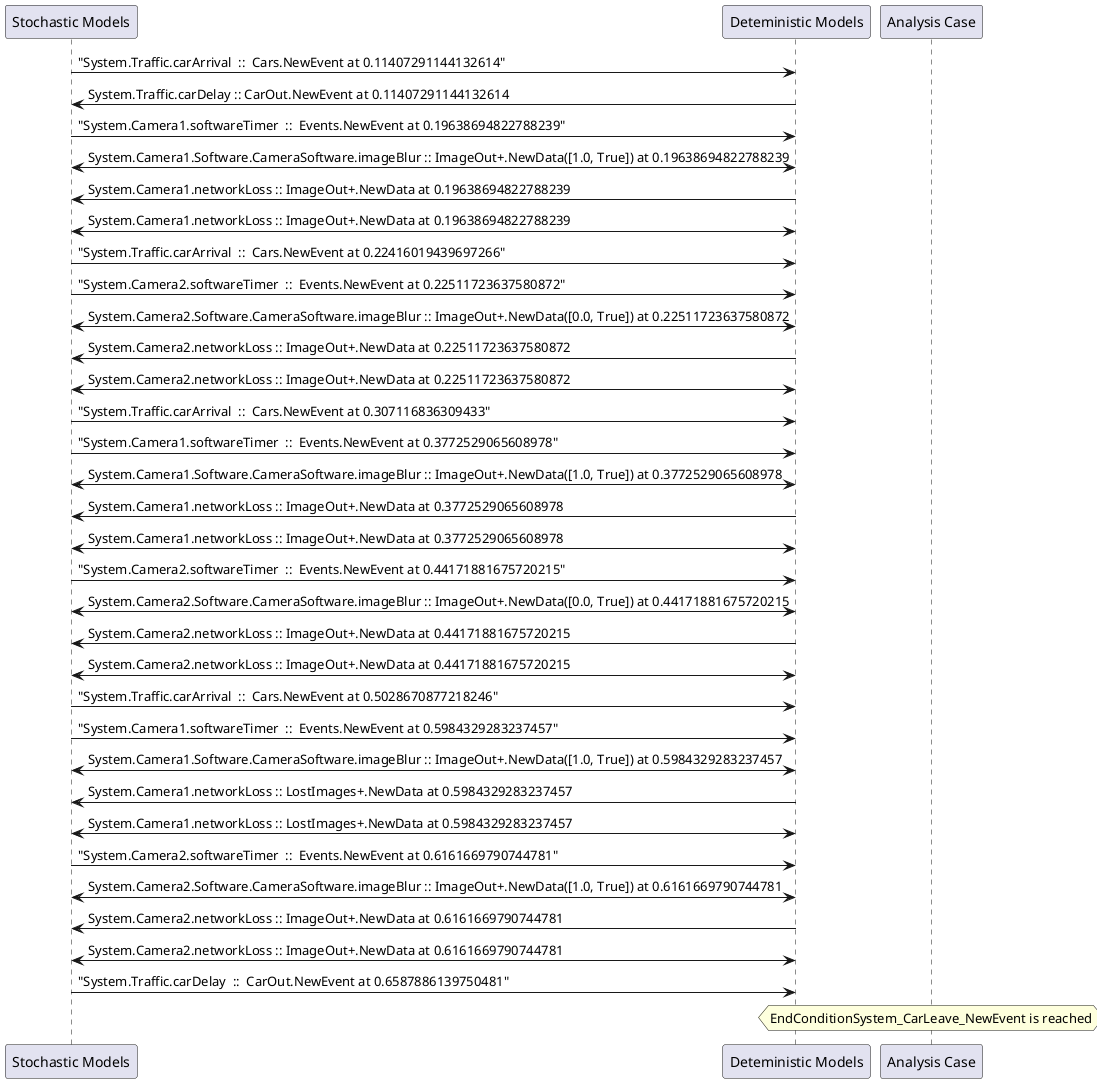 
	@startuml
	participant "Stochastic Models" as stochmodel
	participant "Deteministic Models" as detmodel
	participant "Analysis Case" as analysis
	{25378_stop} stochmodel -> detmodel : "System.Traffic.carArrival  ::  Cars.NewEvent at 0.11407291144132614"
{25389_start} detmodel -> stochmodel : System.Traffic.carDelay :: CarOut.NewEvent at 0.11407291144132614
{25347_stop} stochmodel -> detmodel : "System.Camera1.softwareTimer  ::  Events.NewEvent at 0.19638694822788239"
detmodel <-> stochmodel : System.Camera1.Software.CameraSoftware.imageBlur :: ImageOut+.NewData([1.0, True]) at 0.19638694822788239
detmodel -> stochmodel : System.Camera1.networkLoss :: ImageOut+.NewData at 0.19638694822788239
detmodel <-> stochmodel : System.Camera1.networkLoss :: ImageOut+.NewData at 0.19638694822788239
{25379_stop} stochmodel -> detmodel : "System.Traffic.carArrival  ::  Cars.NewEvent at 0.22416019439697266"
{25363_stop} stochmodel -> detmodel : "System.Camera2.softwareTimer  ::  Events.NewEvent at 0.22511723637580872"
detmodel <-> stochmodel : System.Camera2.Software.CameraSoftware.imageBlur :: ImageOut+.NewData([0.0, True]) at 0.22511723637580872
detmodel -> stochmodel : System.Camera2.networkLoss :: ImageOut+.NewData at 0.22511723637580872
detmodel <-> stochmodel : System.Camera2.networkLoss :: ImageOut+.NewData at 0.22511723637580872
{25380_stop} stochmodel -> detmodel : "System.Traffic.carArrival  ::  Cars.NewEvent at 0.307116836309433"
{25348_stop} stochmodel -> detmodel : "System.Camera1.softwareTimer  ::  Events.NewEvent at 0.3772529065608978"
detmodel <-> stochmodel : System.Camera1.Software.CameraSoftware.imageBlur :: ImageOut+.NewData([1.0, True]) at 0.3772529065608978
detmodel -> stochmodel : System.Camera1.networkLoss :: ImageOut+.NewData at 0.3772529065608978
detmodel <-> stochmodel : System.Camera1.networkLoss :: ImageOut+.NewData at 0.3772529065608978
{25364_stop} stochmodel -> detmodel : "System.Camera2.softwareTimer  ::  Events.NewEvent at 0.44171881675720215"
detmodel <-> stochmodel : System.Camera2.Software.CameraSoftware.imageBlur :: ImageOut+.NewData([0.0, True]) at 0.44171881675720215
detmodel -> stochmodel : System.Camera2.networkLoss :: ImageOut+.NewData at 0.44171881675720215
detmodel <-> stochmodel : System.Camera2.networkLoss :: ImageOut+.NewData at 0.44171881675720215
{25381_stop} stochmodel -> detmodel : "System.Traffic.carArrival  ::  Cars.NewEvent at 0.5028670877218246"
{25349_stop} stochmodel -> detmodel : "System.Camera1.softwareTimer  ::  Events.NewEvent at 0.5984329283237457"
detmodel <-> stochmodel : System.Camera1.Software.CameraSoftware.imageBlur :: ImageOut+.NewData([1.0, True]) at 0.5984329283237457
detmodel -> stochmodel : System.Camera1.networkLoss :: LostImages+.NewData at 0.5984329283237457
detmodel <-> stochmodel : System.Camera1.networkLoss :: LostImages+.NewData at 0.5984329283237457
{25365_stop} stochmodel -> detmodel : "System.Camera2.softwareTimer  ::  Events.NewEvent at 0.6161669790744781"
detmodel <-> stochmodel : System.Camera2.Software.CameraSoftware.imageBlur :: ImageOut+.NewData([1.0, True]) at 0.6161669790744781
detmodel -> stochmodel : System.Camera2.networkLoss :: ImageOut+.NewData at 0.6161669790744781
detmodel <-> stochmodel : System.Camera2.networkLoss :: ImageOut+.NewData at 0.6161669790744781
{25389_stop} stochmodel -> detmodel : "System.Traffic.carDelay  ::  CarOut.NewEvent at 0.6587886139750481"
{25389_start} <-> {25389_stop} : delay
hnote over analysis 
EndConditionSystem_CarLeave_NewEvent is reached
endnote
@enduml